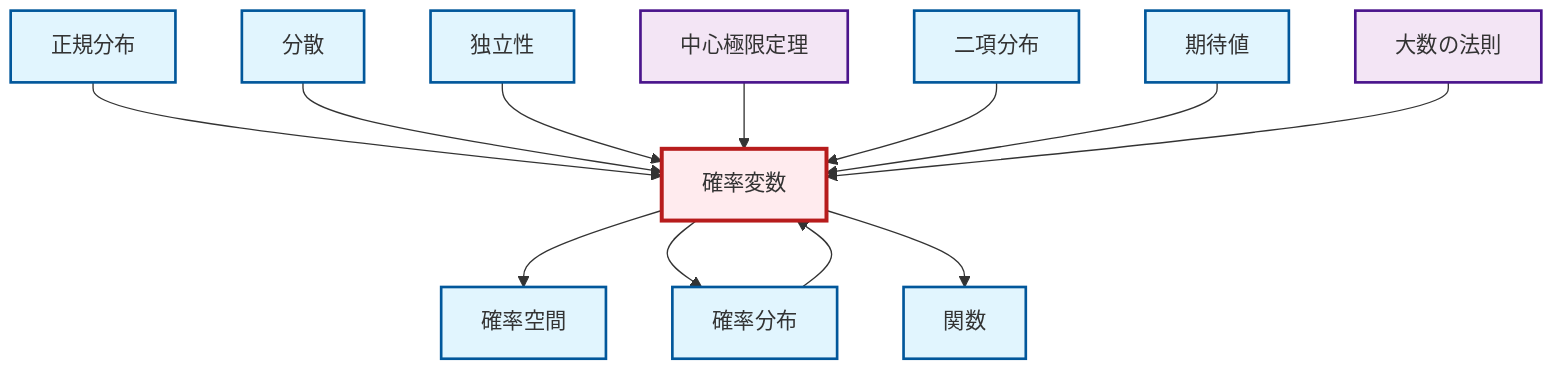 graph TD
    classDef definition fill:#e1f5fe,stroke:#01579b,stroke-width:2px
    classDef theorem fill:#f3e5f5,stroke:#4a148c,stroke-width:2px
    classDef axiom fill:#fff3e0,stroke:#e65100,stroke-width:2px
    classDef example fill:#e8f5e9,stroke:#1b5e20,stroke-width:2px
    classDef current fill:#ffebee,stroke:#b71c1c,stroke-width:3px
    def-variance["分散"]:::definition
    def-probability-space["確率空間"]:::definition
    def-random-variable["確率変数"]:::definition
    def-function["関数"]:::definition
    thm-central-limit["中心極限定理"]:::theorem
    thm-law-of-large-numbers["大数の法則"]:::theorem
    def-independence["独立性"]:::definition
    def-probability-distribution["確率分布"]:::definition
    def-expectation["期待値"]:::definition
    def-normal-distribution["正規分布"]:::definition
    def-binomial-distribution["二項分布"]:::definition
    def-normal-distribution --> def-random-variable
    def-variance --> def-random-variable
    def-independence --> def-random-variable
    def-random-variable --> def-probability-space
    thm-central-limit --> def-random-variable
    def-random-variable --> def-probability-distribution
    def-binomial-distribution --> def-random-variable
    def-expectation --> def-random-variable
    def-probability-distribution --> def-random-variable
    thm-law-of-large-numbers --> def-random-variable
    def-random-variable --> def-function
    class def-random-variable current